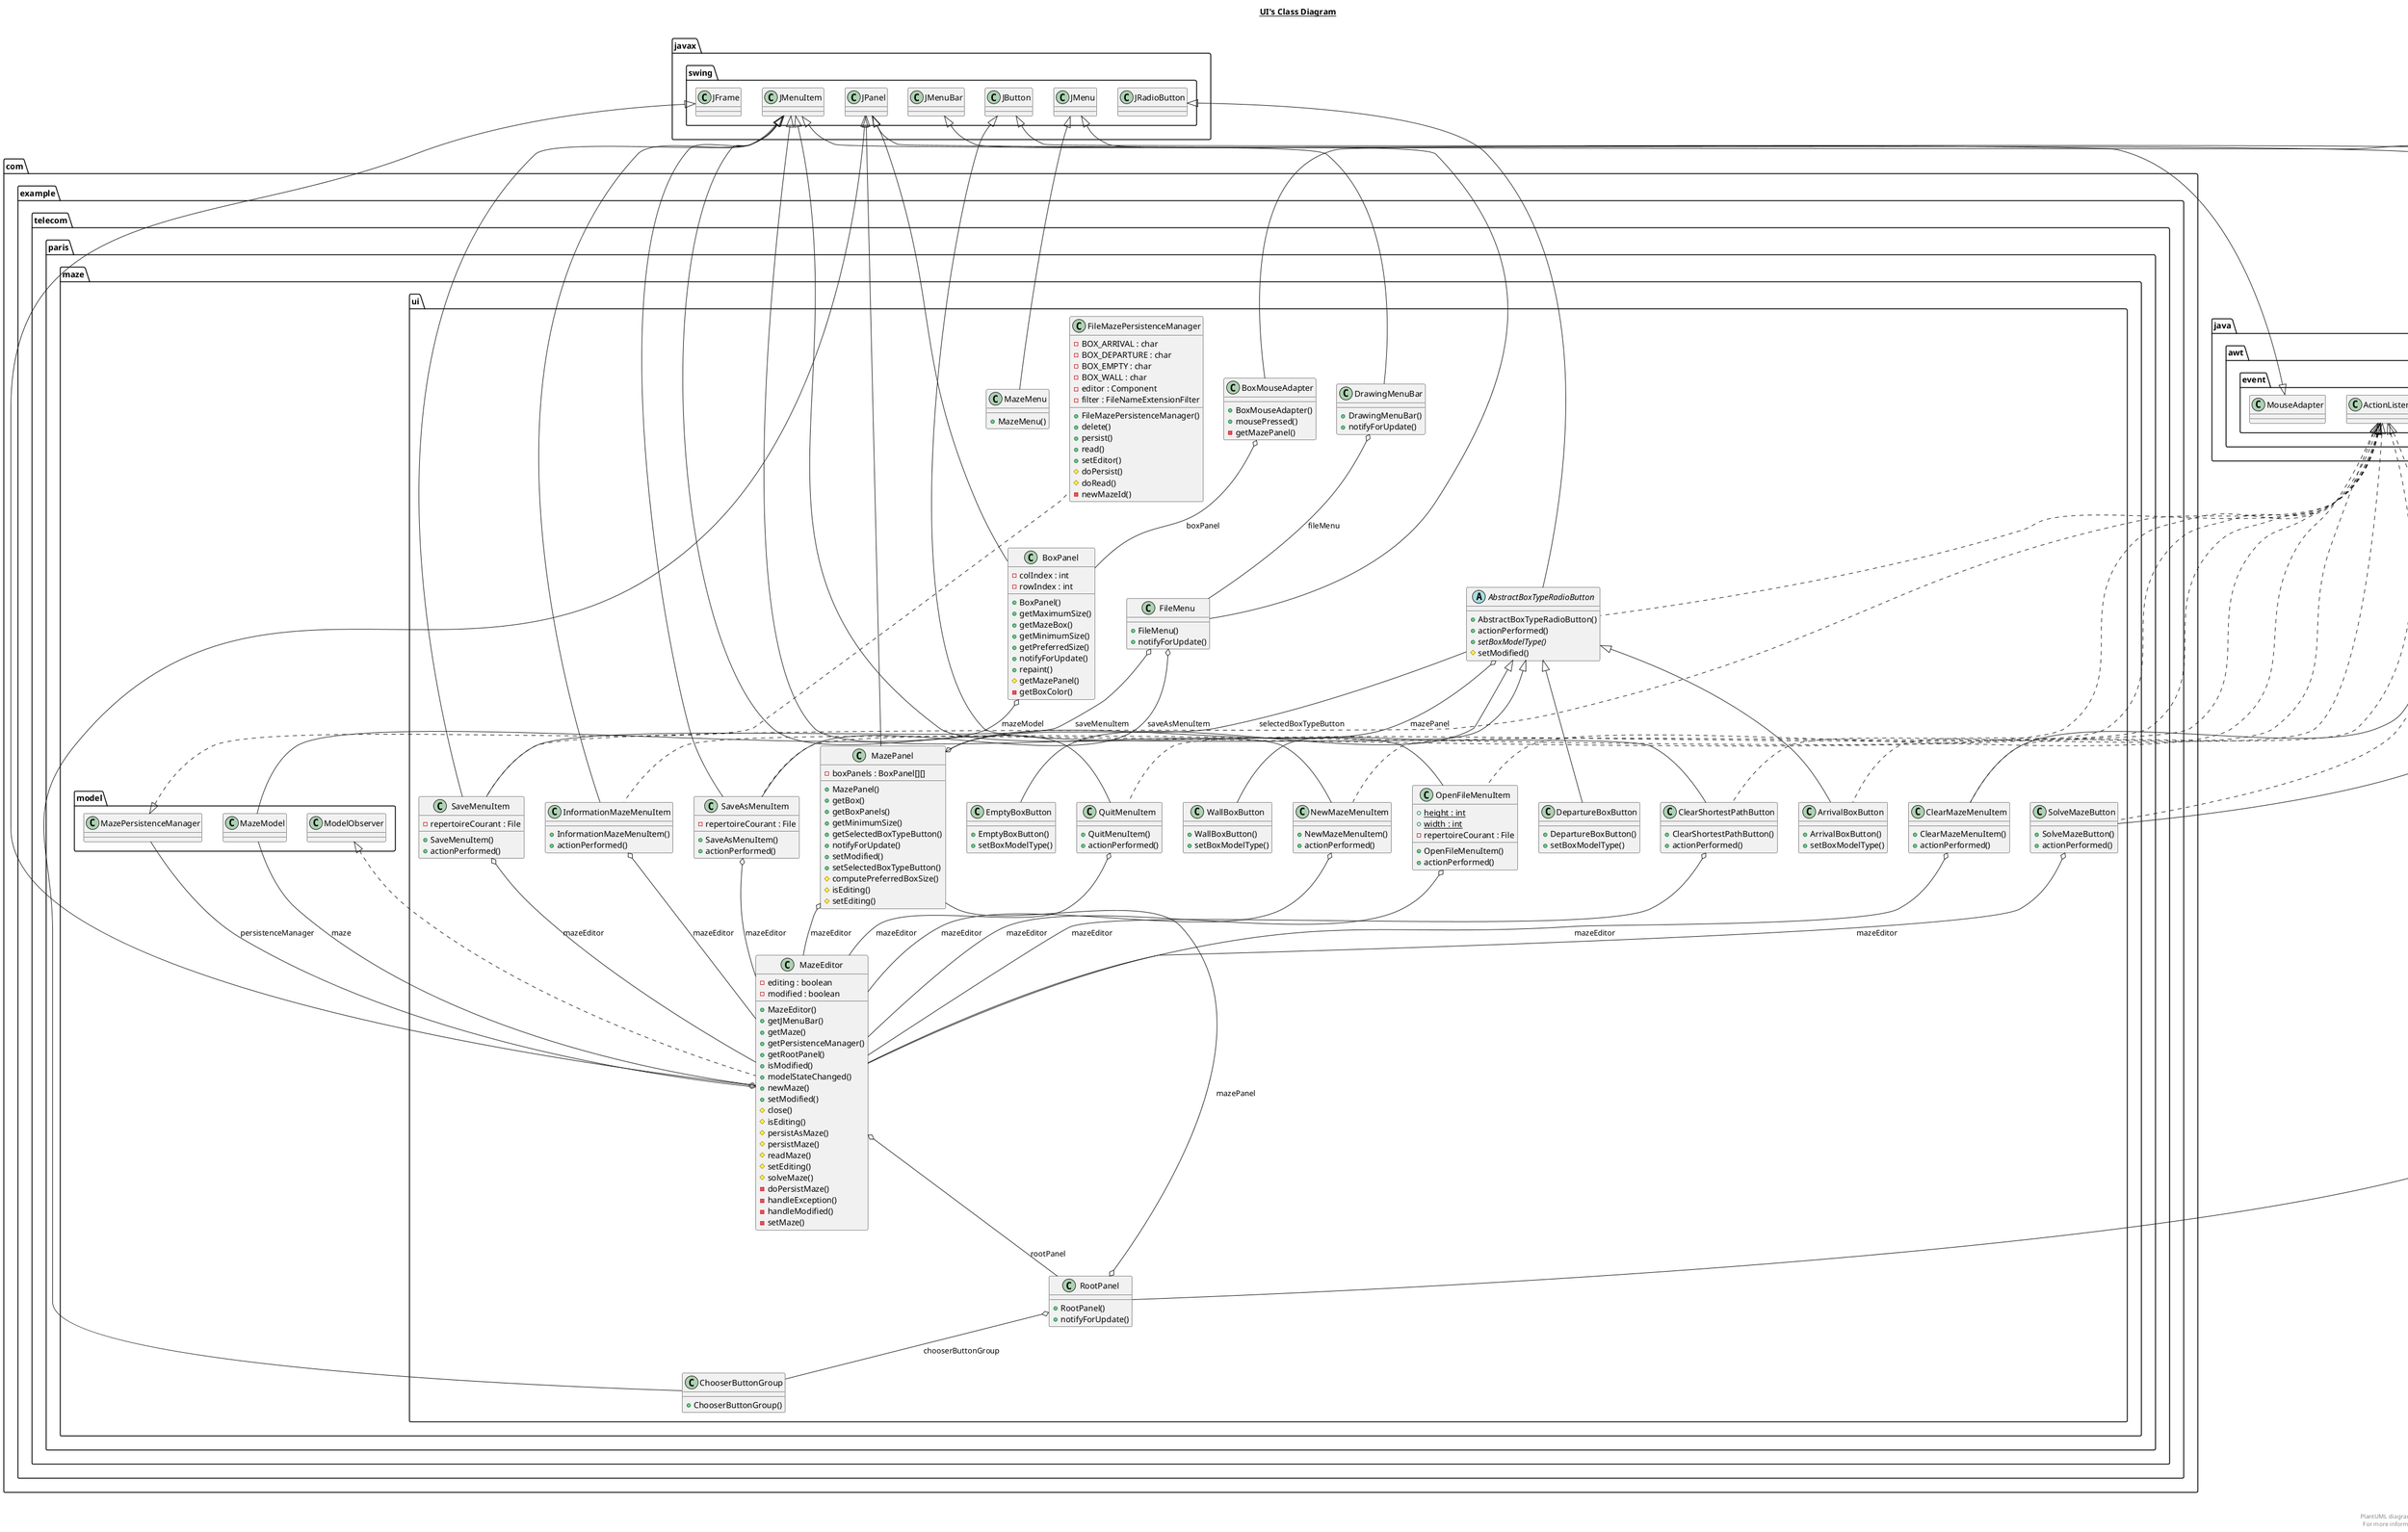 @startuml

title __UI's Class Diagram__\n

  namespace com.example.telecom.paris.maze.ui {
    abstract class com.example.telecom.paris.maze.ui.AbstractBoxTypeRadioButton {
        + AbstractBoxTypeRadioButton()
        + actionPerformed()
        {abstract} + setBoxModelType()
        # setModified()
    }
  }
  

  namespace com.example.telecom.paris.maze.ui {
    class com.example.telecom.paris.maze.ui.ArrivalBoxButton {
        + ArrivalBoxButton()
        + setBoxModelType()
    }
  }
  

  namespace com.example.telecom.paris.maze.ui {
    class com.example.telecom.paris.maze.ui.BoxMouseAdapter {
        + BoxMouseAdapter()
        + mousePressed()
        - getMazePanel()
    }
  }
  

  namespace com.example.telecom.paris.maze.ui {
    class com.example.telecom.paris.maze.ui.BoxPanel {
        - colIndex : int
        - rowIndex : int
        + BoxPanel()
        + getMaximumSize()
        + getMazeBox()
        + getMinimumSize()
        + getPreferredSize()
        + notifyForUpdate()
        + repaint()
        # getMazePanel()
        - getBoxColor()
    }
  }
  

  namespace com.example.telecom.paris.maze.ui {
    class com.example.telecom.paris.maze.ui.ChooserButtonGroup {
        + ChooserButtonGroup()
    }
  }
  

  namespace com.example.telecom.paris.maze.ui {
    class com.example.telecom.paris.maze.ui.ClearMazeMenuItem {
        + ClearMazeMenuItem()
        + actionPerformed()
    }
  }
  

  namespace com.example.telecom.paris.maze.ui {
    class com.example.telecom.paris.maze.ui.ClearShortestPathButton {
        + ClearShortestPathButton()
        + actionPerformed()
    }
  }
  

  namespace com.example.telecom.paris.maze.ui {
    class com.example.telecom.paris.maze.ui.DepartureBoxButton {
        + DepartureBoxButton()
        + setBoxModelType()
    }
  }
  

  namespace com.example.telecom.paris.maze.ui {
    class com.example.telecom.paris.maze.ui.DrawingMenuBar {
        + DrawingMenuBar()
        + notifyForUpdate()
    }
  }
  

  namespace com.example.telecom.paris.maze.ui {
    class com.example.telecom.paris.maze.ui.EmptyBoxButton {
        + EmptyBoxButton()
        + setBoxModelType()
    }
  }
  

  namespace com.example.telecom.paris.maze.ui {
    class com.example.telecom.paris.maze.ui.FileMazePersistenceManager {
        - BOX_ARRIVAL : char
        - BOX_DEPARTURE : char
        - BOX_EMPTY : char
        - BOX_WALL : char
        - editor : Component
        - filter : FileNameExtensionFilter
        + FileMazePersistenceManager()
        + delete()
        + persist()
        + read()
        + setEditor()
        # doPersist()
        # doRead()
        - newMazeId()
    }
  }
  

  namespace com.example.telecom.paris.maze.ui {
    class com.example.telecom.paris.maze.ui.FileMenu {
        + FileMenu()
        + notifyForUpdate()
    }
  }
  

  namespace com.example.telecom.paris.maze.ui {
    class com.example.telecom.paris.maze.ui.InformationMazeMenuItem {
        + InformationMazeMenuItem()
        + actionPerformed()
    }
  }
  

  namespace com.example.telecom.paris.maze.ui {
    class com.example.telecom.paris.maze.ui.MazeEditor {
        - editing : boolean
        - modified : boolean
        + MazeEditor()
        + getJMenuBar()
        + getMaze()
        + getPersistenceManager()
        + getRootPanel()
        + isModified()
        + modelStateChanged()
        + newMaze()
        + setModified()
        # close()
        # isEditing()
        # persistAsMaze()
        # persistMaze()
        # readMaze()
        # setEditing()
        # solveMaze()
        - doPersistMaze()
        - handleException()
        - handleModified()
        - setMaze()
    }
  }
  

  namespace com.example.telecom.paris.maze.ui {
    class com.example.telecom.paris.maze.ui.MazeMenu {
        + MazeMenu()
    }
  }
  

  namespace com.example.telecom.paris.maze.ui {
    class com.example.telecom.paris.maze.ui.MazePanel {
        - boxPanels : BoxPanel[][]
        + MazePanel()
        + getBox()
        + getBoxPanels()
        + getMinimumSize()
        + getSelectedBoxTypeButton()
        + notifyForUpdate()
        + setModified()
        + setSelectedBoxTypeButton()
        # computePreferredBoxSize()
        # isEditing()
        # setEditing()
    }
  }
  

  namespace com.example.telecom.paris.maze.ui {
    class com.example.telecom.paris.maze.ui.NewMazeMenuItem {
        + NewMazeMenuItem()
        + actionPerformed()
    }
  }
  

  namespace com.example.telecom.paris.maze.ui {
    class com.example.telecom.paris.maze.ui.OpenFileMenuItem {
        {static} + height : int
        {static} + width : int
        - repertoireCourant : File
        + OpenFileMenuItem()
        + actionPerformed()
    }
  }
  

  namespace com.example.telecom.paris.maze.ui {
    class com.example.telecom.paris.maze.ui.QuitMenuItem {
        + QuitMenuItem()
        + actionPerformed()
    }
  }
  

  namespace com.example.telecom.paris.maze.ui {
    class com.example.telecom.paris.maze.ui.RootPanel {
        + RootPanel()
        + notifyForUpdate()
    }
  }
  

  namespace com.example.telecom.paris.maze.ui {
    class com.example.telecom.paris.maze.ui.SaveAsMenuItem {
        - repertoireCourant : File
        + SaveAsMenuItem()
        + actionPerformed()
    }
  }
  

  namespace com.example.telecom.paris.maze.ui {
    class com.example.telecom.paris.maze.ui.SaveMenuItem {
        - repertoireCourant : File
        + SaveMenuItem()
        + actionPerformed()
    }
  }
  

  namespace com.example.telecom.paris.maze.ui {
    class com.example.telecom.paris.maze.ui.SolveMazeButton {
        + SolveMazeButton()
        + actionPerformed()
    }
  }
  

  namespace com.example.telecom.paris.maze.ui {
    class com.example.telecom.paris.maze.ui.WallBoxButton {
        + WallBoxButton()
        + setBoxModelType()
    }
  }
  

  com.example.telecom.paris.maze.ui.AbstractBoxTypeRadioButton .up.|> java.awt.event.ActionListener
  com.example.telecom.paris.maze.ui.AbstractBoxTypeRadioButton -up-|> javax.swing.JRadioButton
  com.example.telecom.paris.maze.ui.AbstractBoxTypeRadioButton o-- com.example.telecom.paris.maze.ui.MazePanel : mazePanel
  com.example.telecom.paris.maze.ui.ArrivalBoxButton .up.|> java.awt.event.ActionListener
  com.example.telecom.paris.maze.ui.ArrivalBoxButton -up-|> com.example.telecom.paris.maze.ui.AbstractBoxTypeRadioButton
  com.example.telecom.paris.maze.ui.BoxMouseAdapter -up-|> java.awt.event.MouseAdapter
  com.example.telecom.paris.maze.ui.BoxMouseAdapter o-- com.example.telecom.paris.maze.ui.BoxPanel : boxPanel
  com.example.telecom.paris.maze.ui.BoxPanel -up-|> javax.swing.JPanel
  com.example.telecom.paris.maze.ui.BoxPanel o-- com.example.telecom.paris.maze.model.MazeModel : mazeModel
  com.example.telecom.paris.maze.ui.ChooserButtonGroup -up-|> javax.swing.JPanel
  com.example.telecom.paris.maze.ui.ClearMazeMenuItem .up.|> java.awt.event.ActionListener
  com.example.telecom.paris.maze.ui.ClearMazeMenuItem -up-|> javax.swing.JMenuItem
  com.example.telecom.paris.maze.ui.ClearMazeMenuItem o-- com.example.telecom.paris.maze.ui.MazeEditor : mazeEditor
  com.example.telecom.paris.maze.ui.ClearShortestPathButton .up.|> java.awt.event.ActionListener
  com.example.telecom.paris.maze.ui.ClearShortestPathButton -up-|> javax.swing.JButton
  com.example.telecom.paris.maze.ui.ClearShortestPathButton o-- com.example.telecom.paris.maze.ui.MazeEditor : mazeEditor
  com.example.telecom.paris.maze.ui.DepartureBoxButton -up-|> com.example.telecom.paris.maze.ui.AbstractBoxTypeRadioButton
  com.example.telecom.paris.maze.ui.DrawingMenuBar -up-|> javax.swing.JMenuBar
  com.example.telecom.paris.maze.ui.DrawingMenuBar o-- com.example.telecom.paris.maze.ui.FileMenu : fileMenu
  com.example.telecom.paris.maze.ui.EmptyBoxButton -up-|> com.example.telecom.paris.maze.ui.AbstractBoxTypeRadioButton
  com.example.telecom.paris.maze.ui.FileMazePersistenceManager .up.|> com.example.telecom.paris.maze.model.MazePersistenceManager
  com.example.telecom.paris.maze.ui.FileMenu -up-|> javax.swing.JMenu
  com.example.telecom.paris.maze.ui.FileMenu o-- com.example.telecom.paris.maze.ui.SaveAsMenuItem : saveAsMenuItem
  com.example.telecom.paris.maze.ui.FileMenu o-- com.example.telecom.paris.maze.ui.SaveMenuItem : saveMenuItem
  com.example.telecom.paris.maze.ui.InformationMazeMenuItem .up.|> java.awt.event.ActionListener
  com.example.telecom.paris.maze.ui.InformationMazeMenuItem -up-|> javax.swing.JMenuItem
  com.example.telecom.paris.maze.ui.InformationMazeMenuItem o-- com.example.telecom.paris.maze.ui.MazeEditor : mazeEditor
  com.example.telecom.paris.maze.ui.MazeEditor .up.|> com.example.telecom.paris.maze.model.ModelObserver
  com.example.telecom.paris.maze.ui.MazeEditor -up-|> javax.swing.JFrame
  com.example.telecom.paris.maze.ui.MazeEditor o-- com.example.telecom.paris.maze.model.MazeModel : maze
  com.example.telecom.paris.maze.ui.MazeEditor o-- com.example.telecom.paris.maze.model.MazePersistenceManager : persistenceManager
  com.example.telecom.paris.maze.ui.MazeEditor o-- com.example.telecom.paris.maze.ui.RootPanel : rootPanel
  com.example.telecom.paris.maze.ui.MazeMenu -up-|> javax.swing.JMenu
  com.example.telecom.paris.maze.ui.MazePanel -up-|> javax.swing.JPanel
  com.example.telecom.paris.maze.ui.MazePanel o-- com.example.telecom.paris.maze.ui.MazeEditor : mazeEditor
  com.example.telecom.paris.maze.ui.MazePanel o-- com.example.telecom.paris.maze.ui.AbstractBoxTypeRadioButton : selectedBoxTypeButton
  com.example.telecom.paris.maze.ui.NewMazeMenuItem .up.|> java.awt.event.ActionListener
  com.example.telecom.paris.maze.ui.NewMazeMenuItem -up-|> javax.swing.JMenuItem
  com.example.telecom.paris.maze.ui.NewMazeMenuItem o-- com.example.telecom.paris.maze.ui.MazeEditor : mazeEditor
  com.example.telecom.paris.maze.ui.OpenFileMenuItem .up.|> java.awt.event.ActionListener
  com.example.telecom.paris.maze.ui.OpenFileMenuItem -up-|> javax.swing.JMenuItem
  com.example.telecom.paris.maze.ui.OpenFileMenuItem o-- com.example.telecom.paris.maze.ui.MazeEditor : mazeEditor
  com.example.telecom.paris.maze.ui.QuitMenuItem .up.|> java.awt.event.ActionListener
  com.example.telecom.paris.maze.ui.QuitMenuItem -up-|> javax.swing.JMenuItem
  com.example.telecom.paris.maze.ui.QuitMenuItem o-- com.example.telecom.paris.maze.ui.MazeEditor : mazeEditor
  com.example.telecom.paris.maze.ui.RootPanel -up-|> javax.swing.JPanel
  com.example.telecom.paris.maze.ui.RootPanel o-- com.example.telecom.paris.maze.ui.ChooserButtonGroup : chooserButtonGroup
  com.example.telecom.paris.maze.ui.RootPanel o-- com.example.telecom.paris.maze.ui.MazePanel : mazePanel
  com.example.telecom.paris.maze.ui.SaveAsMenuItem .up.|> java.awt.event.ActionListener
  com.example.telecom.paris.maze.ui.SaveAsMenuItem -up-|> javax.swing.JMenuItem
  com.example.telecom.paris.maze.ui.SaveAsMenuItem o-- com.example.telecom.paris.maze.ui.MazeEditor : mazeEditor
  com.example.telecom.paris.maze.ui.SaveMenuItem .up.|> java.awt.event.ActionListener
  com.example.telecom.paris.maze.ui.SaveMenuItem -up-|> javax.swing.JMenuItem
  com.example.telecom.paris.maze.ui.SaveMenuItem o-- com.example.telecom.paris.maze.ui.MazeEditor : mazeEditor
  com.example.telecom.paris.maze.ui.SolveMazeButton .up.|> java.awt.event.ActionListener
  com.example.telecom.paris.maze.ui.SolveMazeButton -up-|> javax.swing.JButton
  com.example.telecom.paris.maze.ui.SolveMazeButton o-- com.example.telecom.paris.maze.ui.MazeEditor : mazeEditor
  com.example.telecom.paris.maze.ui.WallBoxButton -up-|> com.example.telecom.paris.maze.ui.AbstractBoxTypeRadioButton


right footer


PlantUML diagram generated by SketchIt! (https://bitbucket.org/pmesmeur/sketch.it)
For more information about this tool, please contact philippe.mesmeur@gmail.com
endfooter

@enduml
